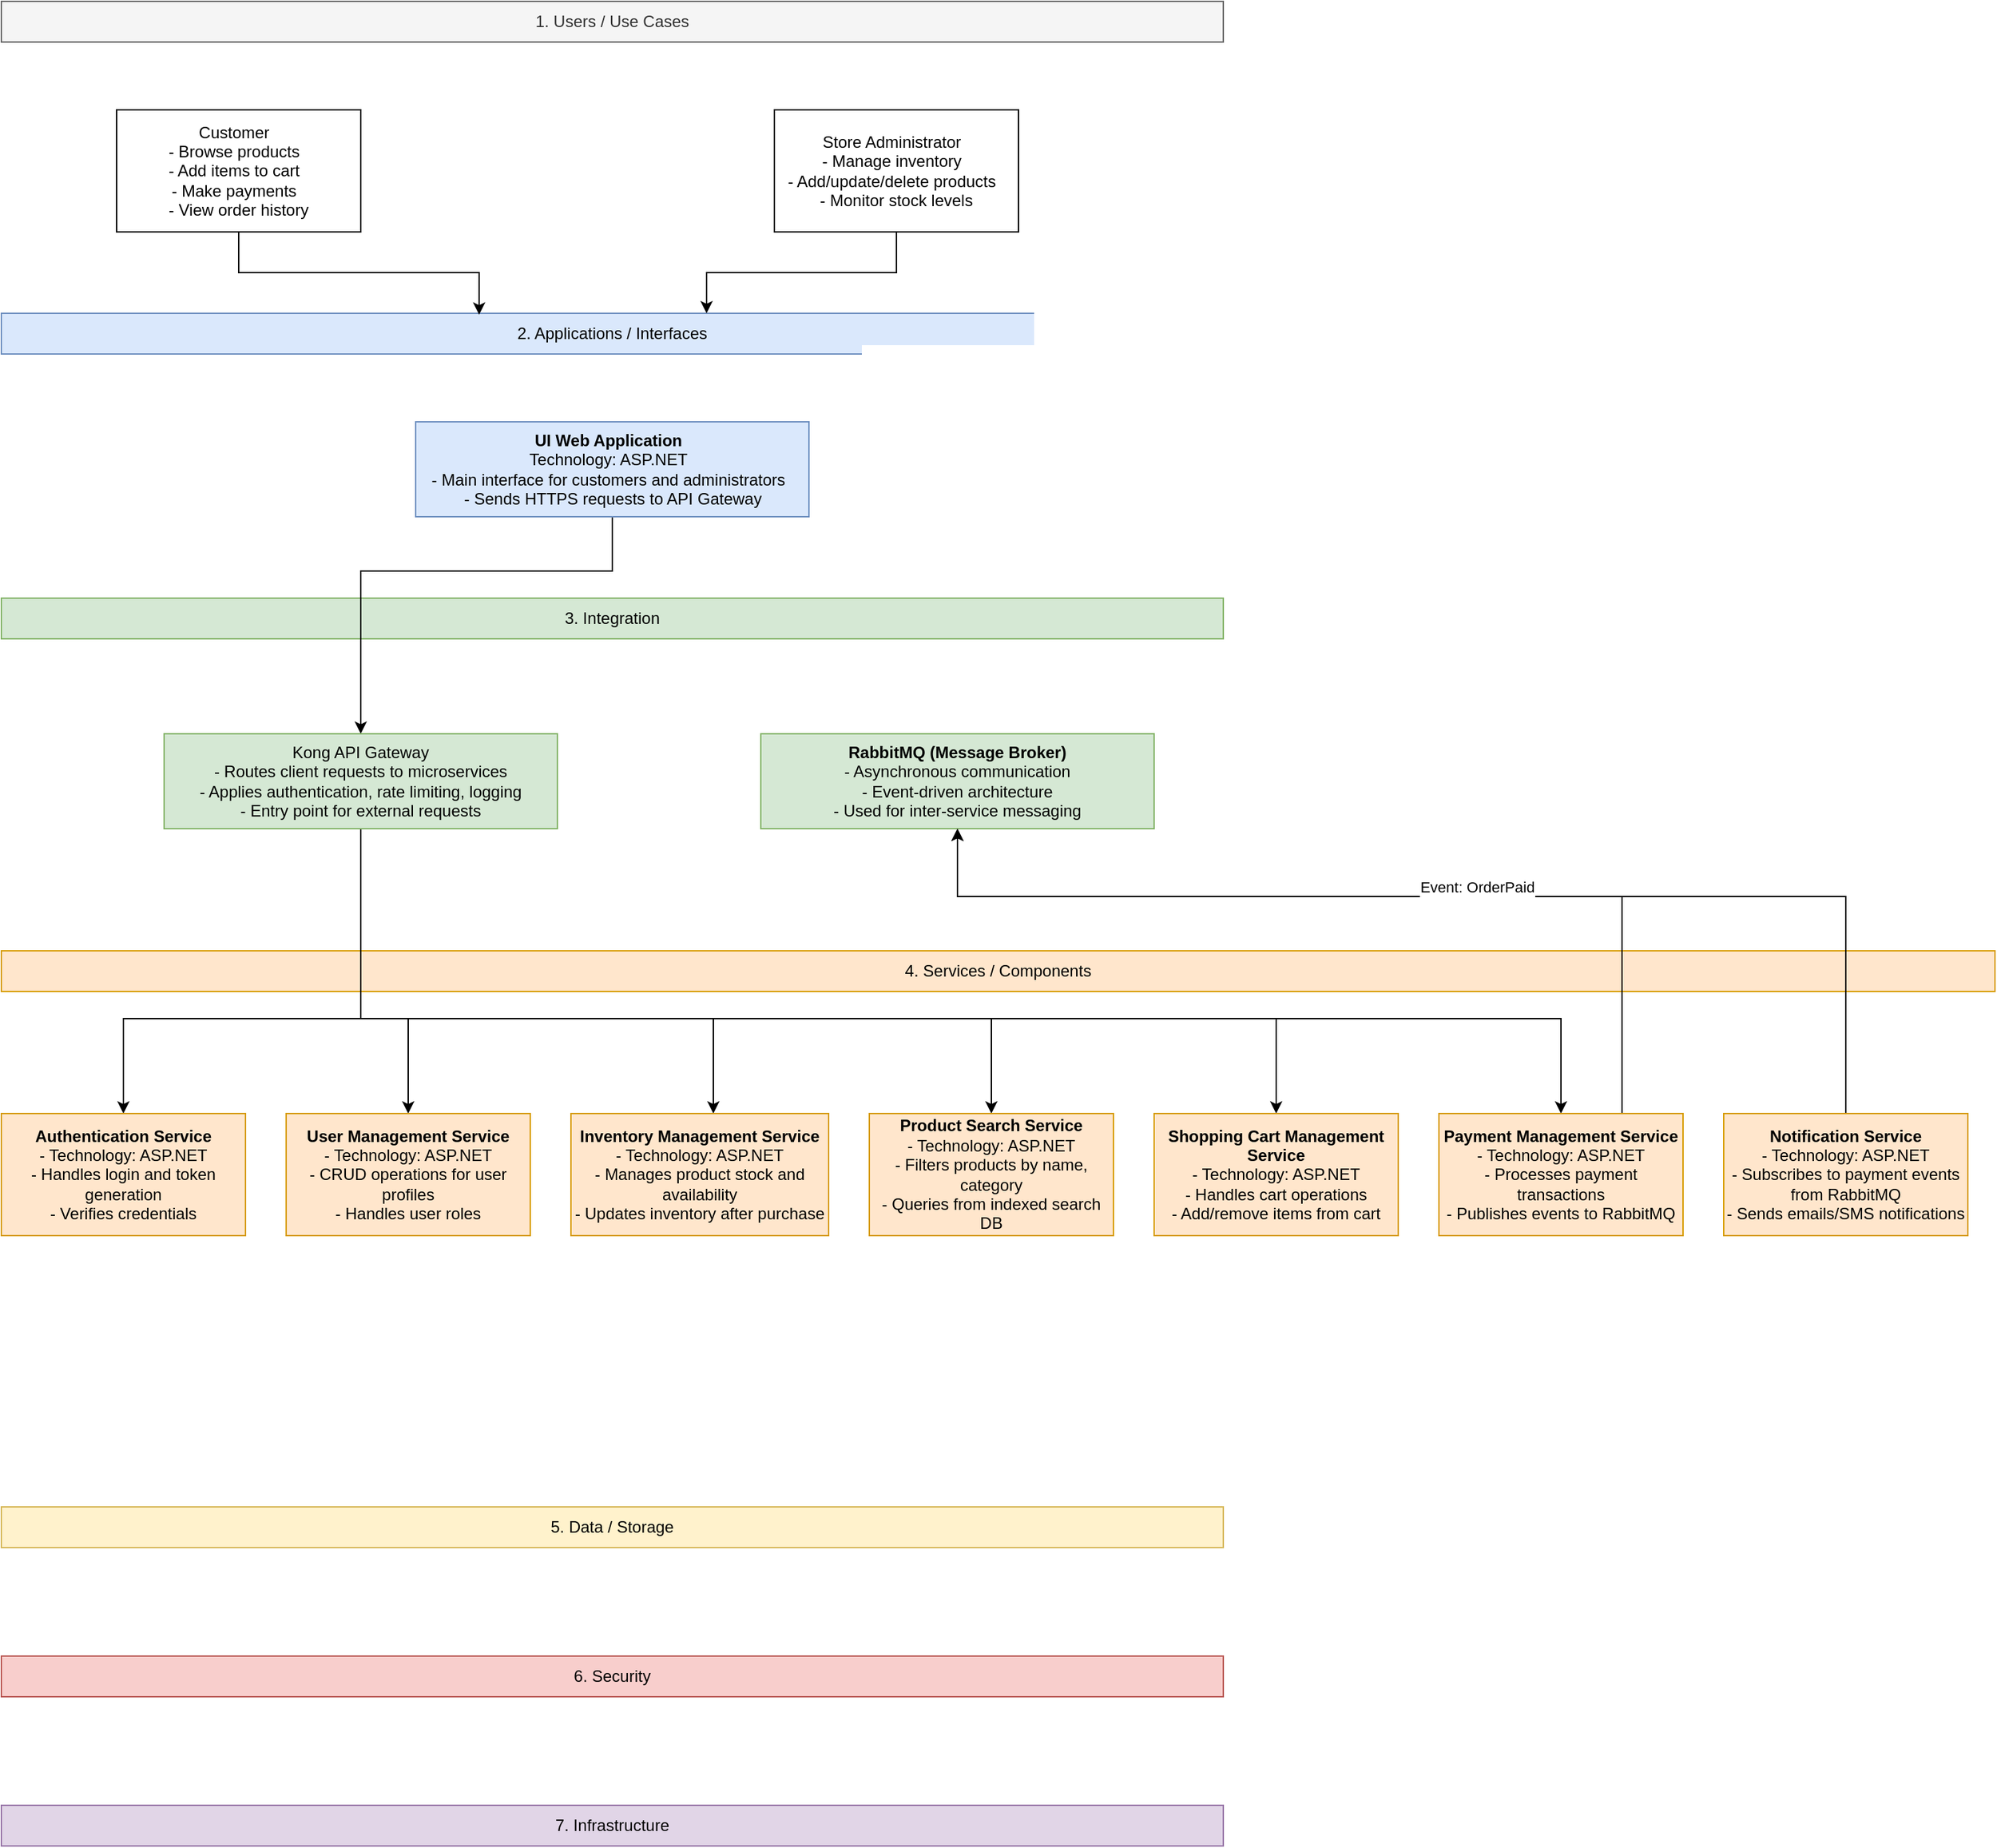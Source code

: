 <mxfile version="28.0.4">
  <diagram name="Página-1" id="i13byZTgKiIOev3eByZY">
    <mxGraphModel dx="1626" dy="892" grid="1" gridSize="10" guides="1" tooltips="1" connect="1" arrows="1" fold="1" page="1" pageScale="1" pageWidth="827" pageHeight="1169" math="0" shadow="0">
      <root>
        <mxCell id="0" />
        <mxCell id="1" parent="0" />
        <mxCell id="Bn-3ERYPzrL__islP2Uy-1" value="1. Users / Use Cases" style="rounded=0;whiteSpace=wrap;html=1;fillColor=#f5f5f5;fontColor=#333333;strokeColor=#666666;" parent="1" vertex="1">
          <mxGeometry x="80" y="80" width="901" height="30" as="geometry" />
        </mxCell>
        <mxCell id="Bn-3ERYPzrL__islP2Uy-2" value="&lt;div&gt;2. Applications / Interfaces&lt;/div&gt;" style="rounded=0;whiteSpace=wrap;html=1;fillColor=#dae8fc;strokeColor=#6c8ebf;" parent="1" vertex="1">
          <mxGeometry x="80" y="310" width="901" height="30" as="geometry" />
        </mxCell>
        <mxCell id="Bn-3ERYPzrL__islP2Uy-3" value="&lt;div&gt;3. Integration&lt;/div&gt;" style="rounded=0;whiteSpace=wrap;html=1;fillColor=#d5e8d4;strokeColor=#82b366;" parent="1" vertex="1">
          <mxGeometry x="80" y="520" width="901" height="30" as="geometry" />
        </mxCell>
        <mxCell id="Bn-3ERYPzrL__islP2Uy-4" value="5. Data / Storage" style="rounded=0;whiteSpace=wrap;html=1;fillColor=#fff2cc;strokeColor=#d6b656;" parent="1" vertex="1">
          <mxGeometry x="80" y="1190" width="901" height="30" as="geometry" />
        </mxCell>
        <mxCell id="Bn-3ERYPzrL__islP2Uy-5" value="4. Services / Components" style="rounded=0;whiteSpace=wrap;html=1;fillColor=#ffe6cc;strokeColor=#d79b00;" parent="1" vertex="1">
          <mxGeometry x="80" y="780" width="1470" height="30" as="geometry" />
        </mxCell>
        <mxCell id="Bn-3ERYPzrL__islP2Uy-6" value="6. Security" style="rounded=0;whiteSpace=wrap;html=1;fillColor=#f8cecc;strokeColor=#b85450;" parent="1" vertex="1">
          <mxGeometry x="80" y="1300" width="901" height="30" as="geometry" />
        </mxCell>
        <mxCell id="Bn-3ERYPzrL__islP2Uy-7" value="7. Infrastructure" style="rounded=0;whiteSpace=wrap;html=1;fillColor=#e1d5e7;strokeColor=#9673a6;" parent="1" vertex="1">
          <mxGeometry x="80" y="1410" width="901" height="30" as="geometry" />
        </mxCell>
        <mxCell id="mHhzqrUSUbGw9TSnwTTk-6" style="edgeStyle=orthogonalEdgeStyle;rounded=0;orthogonalLoop=1;jettySize=auto;html=1;entryX=0.391;entryY=0.033;entryDx=0;entryDy=0;entryPerimeter=0;" edge="1" parent="1" source="mHhzqrUSUbGw9TSnwTTk-1" target="Bn-3ERYPzrL__islP2Uy-2">
          <mxGeometry relative="1" as="geometry" />
        </mxCell>
        <mxCell id="mHhzqrUSUbGw9TSnwTTk-1" value="&lt;div&gt;Customer&amp;nbsp;&amp;nbsp;&lt;/div&gt;&lt;div&gt;- Browse products&amp;nbsp;&amp;nbsp;&lt;/div&gt;&lt;div&gt;- Add items to cart&amp;nbsp;&amp;nbsp;&lt;/div&gt;&lt;div&gt;- Make payments&amp;nbsp;&amp;nbsp;&lt;/div&gt;&lt;div&gt;- View order history&lt;/div&gt;" style="whiteSpace=wrap;html=1;" vertex="1" parent="1">
          <mxGeometry x="165" y="160" width="180" height="90" as="geometry" />
        </mxCell>
        <mxCell id="mHhzqrUSUbGw9TSnwTTk-7" style="edgeStyle=orthogonalEdgeStyle;rounded=0;orthogonalLoop=1;jettySize=auto;html=1;exitX=0.5;exitY=1;exitDx=0;exitDy=0;" edge="1" parent="1" source="mHhzqrUSUbGw9TSnwTTk-2">
          <mxGeometry relative="1" as="geometry">
            <mxPoint x="600" y="310" as="targetPoint" />
            <Array as="points">
              <mxPoint x="740" y="280" />
              <mxPoint x="600" y="280" />
              <mxPoint x="600" y="310" />
            </Array>
          </mxGeometry>
        </mxCell>
        <mxCell id="mHhzqrUSUbGw9TSnwTTk-2" value="&lt;div&gt;Store Administrator&amp;nbsp;&amp;nbsp;&lt;/div&gt;&lt;div&gt;- Manage inventory&amp;nbsp;&amp;nbsp;&lt;/div&gt;&lt;div&gt;- Add/update/delete products&amp;nbsp;&amp;nbsp;&lt;/div&gt;&lt;div&gt;- Monitor stock levels&lt;/div&gt;" style="whiteSpace=wrap;html=1;" vertex="1" parent="1">
          <mxGeometry x="650" y="160" width="180" height="90" as="geometry" />
        </mxCell>
        <mxCell id="mHhzqrUSUbGw9TSnwTTk-10" style="edgeStyle=orthogonalEdgeStyle;rounded=0;orthogonalLoop=1;jettySize=auto;html=1;exitX=0.5;exitY=1;exitDx=0;exitDy=0;" edge="1" parent="1" source="mHhzqrUSUbGw9TSnwTTk-3" target="mHhzqrUSUbGw9TSnwTTk-8">
          <mxGeometry relative="1" as="geometry">
            <Array as="points">
              <mxPoint x="531" y="500" />
              <mxPoint x="345" y="500" />
            </Array>
          </mxGeometry>
        </mxCell>
        <mxCell id="mHhzqrUSUbGw9TSnwTTk-3" value="&lt;div&gt;&lt;b&gt;UI Web Application&amp;nbsp;&amp;nbsp;&lt;/b&gt;&lt;/div&gt;&lt;div&gt;Technology: ASP.NET&amp;nbsp;&amp;nbsp;&lt;/div&gt;&lt;div&gt;- Main interface for customers and administrators&amp;nbsp;&amp;nbsp;&lt;/div&gt;&lt;div&gt;- Sends HTTPS requests to API Gateway&lt;/div&gt;" style="whiteSpace=wrap;html=1;fillColor=#dae8fc;strokeColor=#6c8ebf;" vertex="1" parent="1">
          <mxGeometry x="385.5" y="390" width="290" height="70" as="geometry" />
        </mxCell>
        <mxCell id="mHhzqrUSUbGw9TSnwTTk-19" style="edgeStyle=orthogonalEdgeStyle;rounded=0;orthogonalLoop=1;jettySize=auto;html=1;entryX=0.5;entryY=0;entryDx=0;entryDy=0;" edge="1" parent="1" source="mHhzqrUSUbGw9TSnwTTk-8" target="mHhzqrUSUbGw9TSnwTTk-12">
          <mxGeometry relative="1" as="geometry">
            <Array as="points">
              <mxPoint x="345" y="830" />
              <mxPoint x="170" y="830" />
            </Array>
          </mxGeometry>
        </mxCell>
        <mxCell id="mHhzqrUSUbGw9TSnwTTk-20" style="edgeStyle=orthogonalEdgeStyle;rounded=0;orthogonalLoop=1;jettySize=auto;html=1;entryX=0.5;entryY=0;entryDx=0;entryDy=0;" edge="1" parent="1" source="mHhzqrUSUbGw9TSnwTTk-8" target="mHhzqrUSUbGw9TSnwTTk-13">
          <mxGeometry relative="1" as="geometry">
            <Array as="points">
              <mxPoint x="345" y="830" />
              <mxPoint x="380" y="830" />
            </Array>
          </mxGeometry>
        </mxCell>
        <mxCell id="mHhzqrUSUbGw9TSnwTTk-21" style="edgeStyle=orthogonalEdgeStyle;rounded=0;orthogonalLoop=1;jettySize=auto;html=1;" edge="1" parent="1" source="mHhzqrUSUbGw9TSnwTTk-8" target="mHhzqrUSUbGw9TSnwTTk-14">
          <mxGeometry relative="1" as="geometry">
            <Array as="points">
              <mxPoint x="345" y="830" />
              <mxPoint x="605" y="830" />
            </Array>
          </mxGeometry>
        </mxCell>
        <mxCell id="mHhzqrUSUbGw9TSnwTTk-22" style="edgeStyle=orthogonalEdgeStyle;rounded=0;orthogonalLoop=1;jettySize=auto;html=1;" edge="1" parent="1" source="mHhzqrUSUbGw9TSnwTTk-8" target="mHhzqrUSUbGw9TSnwTTk-15">
          <mxGeometry relative="1" as="geometry">
            <Array as="points">
              <mxPoint x="345" y="830" />
              <mxPoint x="810" y="830" />
            </Array>
          </mxGeometry>
        </mxCell>
        <mxCell id="mHhzqrUSUbGw9TSnwTTk-23" style="edgeStyle=orthogonalEdgeStyle;rounded=0;orthogonalLoop=1;jettySize=auto;html=1;" edge="1" parent="1" source="mHhzqrUSUbGw9TSnwTTk-8" target="mHhzqrUSUbGw9TSnwTTk-16">
          <mxGeometry relative="1" as="geometry">
            <Array as="points">
              <mxPoint x="345" y="830" />
              <mxPoint x="1020" y="830" />
            </Array>
          </mxGeometry>
        </mxCell>
        <mxCell id="mHhzqrUSUbGw9TSnwTTk-24" style="edgeStyle=orthogonalEdgeStyle;rounded=0;orthogonalLoop=1;jettySize=auto;html=1;" edge="1" parent="1" source="mHhzqrUSUbGw9TSnwTTk-8" target="mHhzqrUSUbGw9TSnwTTk-17">
          <mxGeometry relative="1" as="geometry">
            <Array as="points">
              <mxPoint x="345" y="830" />
              <mxPoint x="1230" y="830" />
            </Array>
          </mxGeometry>
        </mxCell>
        <mxCell id="mHhzqrUSUbGw9TSnwTTk-8" value="&lt;div&gt;Kong API Gateway&lt;/div&gt;&lt;div&gt;- Routes client requests to microservices&lt;/div&gt;&lt;div&gt;- Applies authentication, rate limiting, logging&lt;/div&gt;&lt;div&gt;- Entry point for external requests&lt;/div&gt;" style="whiteSpace=wrap;html=1;fillColor=#d5e8d4;strokeColor=#82b366;" vertex="1" parent="1">
          <mxGeometry x="200" y="620" width="290" height="70" as="geometry" />
        </mxCell>
        <mxCell id="mHhzqrUSUbGw9TSnwTTk-9" value="&lt;div&gt;&lt;b&gt;RabbitMQ (Message Broker)&lt;/b&gt;&lt;/div&gt;&lt;div&gt;- Asynchronous communication&lt;/div&gt;&lt;div&gt;- Event-driven architecture&lt;/div&gt;&lt;div&gt;- Used for inter-service messaging&lt;/div&gt;" style="whiteSpace=wrap;html=1;fillColor=#d5e8d4;strokeColor=#82b366;" vertex="1" parent="1">
          <mxGeometry x="640" y="620" width="290" height="70" as="geometry" />
        </mxCell>
        <mxCell id="mHhzqrUSUbGw9TSnwTTk-12" value="&lt;div&gt;&lt;b&gt;Authentication Service&lt;/b&gt;&lt;/div&gt;&lt;div&gt;- Technology: ASP.NET&lt;/div&gt;&lt;div&gt;- Handles login and token generation&lt;/div&gt;&lt;div&gt;- Verifies credentials&lt;/div&gt;" style="whiteSpace=wrap;html=1;fillColor=#ffe6cc;strokeColor=#d79b00;" vertex="1" parent="1">
          <mxGeometry x="80" y="900" width="180" height="90" as="geometry" />
        </mxCell>
        <mxCell id="mHhzqrUSUbGw9TSnwTTk-13" value="&lt;div&gt;&lt;b&gt;User Management Service&lt;/b&gt;&lt;/div&gt;&lt;div&gt;- Technology: ASP.NET&lt;/div&gt;&lt;div&gt;- CRUD operations for user profiles&lt;/div&gt;&lt;div&gt;- Handles user roles&lt;/div&gt;" style="whiteSpace=wrap;html=1;fillColor=#ffe6cc;strokeColor=#d79b00;" vertex="1" parent="1">
          <mxGeometry x="290" y="900" width="180" height="90" as="geometry" />
        </mxCell>
        <mxCell id="mHhzqrUSUbGw9TSnwTTk-14" value="&lt;div&gt;&lt;b&gt;Inventory Management Service&lt;/b&gt;&lt;/div&gt;&lt;div&gt;- Technology: ASP.NET&lt;/div&gt;&lt;div&gt;- Manages product stock and availability&lt;/div&gt;&lt;div&gt;- Updates inventory after purchase&lt;/div&gt;" style="whiteSpace=wrap;html=1;fillColor=#ffe6cc;strokeColor=#d79b00;" vertex="1" parent="1">
          <mxGeometry x="500" y="900" width="190" height="90" as="geometry" />
        </mxCell>
        <mxCell id="mHhzqrUSUbGw9TSnwTTk-15" value="&lt;div&gt;&lt;b&gt;Product Search Service&lt;/b&gt;&lt;/div&gt;&lt;div&gt;- Technology: ASP.NET&lt;/div&gt;&lt;div&gt;- Filters products by name, category&lt;/div&gt;&lt;div&gt;- Queries from indexed search DB&lt;/div&gt;" style="whiteSpace=wrap;html=1;fillColor=#ffe6cc;strokeColor=#d79b00;" vertex="1" parent="1">
          <mxGeometry x="720" y="900" width="180" height="90" as="geometry" />
        </mxCell>
        <mxCell id="mHhzqrUSUbGw9TSnwTTk-16" value="&lt;div&gt;&lt;b&gt;Shopping Cart Management Service&lt;/b&gt;&lt;/div&gt;&lt;div&gt;- Technology: ASP.NET&lt;/div&gt;&lt;div&gt;- Handles cart operations&lt;/div&gt;&lt;div&gt;- Add/remove items from cart&lt;/div&gt;" style="whiteSpace=wrap;html=1;fillColor=#ffe6cc;strokeColor=#d79b00;" vertex="1" parent="1">
          <mxGeometry x="930" y="900" width="180" height="90" as="geometry" />
        </mxCell>
        <mxCell id="mHhzqrUSUbGw9TSnwTTk-25" style="edgeStyle=orthogonalEdgeStyle;rounded=0;orthogonalLoop=1;jettySize=auto;html=1;exitX=0.75;exitY=0;exitDx=0;exitDy=0;" edge="1" parent="1" source="mHhzqrUSUbGw9TSnwTTk-17" target="mHhzqrUSUbGw9TSnwTTk-9">
          <mxGeometry relative="1" as="geometry">
            <Array as="points">
              <mxPoint x="1275" y="740" />
              <mxPoint x="785" y="740" />
            </Array>
          </mxGeometry>
        </mxCell>
        <mxCell id="mHhzqrUSUbGw9TSnwTTk-17" value="&lt;div&gt;&lt;b&gt;Payment Management Service&lt;/b&gt;&lt;/div&gt;&lt;div&gt;- Technology: ASP.NET&lt;/div&gt;&lt;div&gt;- Processes payment transactions&lt;/div&gt;&lt;div&gt;- Publishes events to RabbitMQ&lt;/div&gt;" style="whiteSpace=wrap;html=1;fillColor=#ffe6cc;strokeColor=#d79b00;" vertex="1" parent="1">
          <mxGeometry x="1140" y="900" width="180" height="90" as="geometry" />
        </mxCell>
        <mxCell id="mHhzqrUSUbGw9TSnwTTk-26" value="&#xa;Event: OrderPaid&#xa;&#xa;" style="edgeStyle=orthogonalEdgeStyle;rounded=0;orthogonalLoop=1;jettySize=auto;html=1;" edge="1" parent="1" source="mHhzqrUSUbGw9TSnwTTk-18" target="mHhzqrUSUbGw9TSnwTTk-9">
          <mxGeometry relative="1" as="geometry">
            <Array as="points">
              <mxPoint x="1440" y="740" />
              <mxPoint x="785" y="740" />
            </Array>
          </mxGeometry>
        </mxCell>
        <mxCell id="mHhzqrUSUbGw9TSnwTTk-18" value="&lt;div&gt;&lt;b&gt;Notification Service&lt;/b&gt;&lt;/div&gt;&lt;div&gt;- Technology: ASP.NET&lt;/div&gt;&lt;div&gt;- Subscribes to payment events from RabbitMQ&lt;/div&gt;&lt;div&gt;- Sends emails/SMS notifications&lt;/div&gt;" style="whiteSpace=wrap;html=1;fillColor=#ffe6cc;strokeColor=#d79b00;" vertex="1" parent="1">
          <mxGeometry x="1350" y="900" width="180" height="90" as="geometry" />
        </mxCell>
      </root>
    </mxGraphModel>
  </diagram>
</mxfile>

